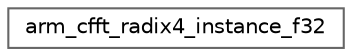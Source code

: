 digraph "Graphical Class Hierarchy"
{
 // LATEX_PDF_SIZE
  bgcolor="transparent";
  edge [fontname=Helvetica,fontsize=10,labelfontname=Helvetica,labelfontsize=10];
  node [fontname=Helvetica,fontsize=10,shape=box,height=0.2,width=0.4];
  rankdir="LR";
  Node0 [id="Node000000",label="arm_cfft_radix4_instance_f32",height=0.2,width=0.4,color="grey40", fillcolor="white", style="filled",URL="$structarm__cfft__radix4__instance__f32.html",tooltip="Instance structure for the floating-point CFFT/CIFFT function."];
}

